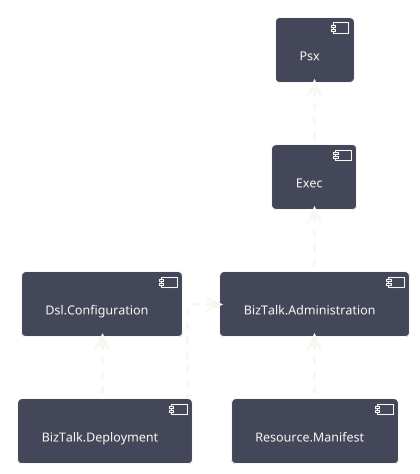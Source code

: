 ﻿@startuml
!theme metal
'skinparam BackgroundColor #282a36
skinparam ArrowColor #f8f8f2
skinparam LineType ortho
skinparam ComponentBackgroundColor #44475a
skinparam ComponentBorderColor #f8f8f2
skinparam ComponentFontColor #f8f8f2
[Dsl.Configuration]
'[Gac]
'[InvokeBuild]
'[SqlServer]
[Psx]
[Exec]
   Exec .u.> Psx
[BizTalk.Administration]
   BizTalk.Administration .u.> Exec
'   BizTalk.Administration .u.> Psx
[Resource.Manifest]
   Resource.Manifest .u.> BizTalk.Administration
'   Resource.Manifest .u.> Psx
[BizTalk.Deployment]
   BizTalk.Deployment .u.> BizTalk.Administration
   BizTalk.Deployment .u.> Dsl.Configuration
'   BizTalk.Deployment .u.> Exec
'   BizTalk.Deployment .u.> Gac
'   BizTalk.Deployment .u.> InvokeBuild
'   BizTalk.Deployment .u.> Psx
'   BizTalk.Deployment .u.> SqlServer
@enduml
